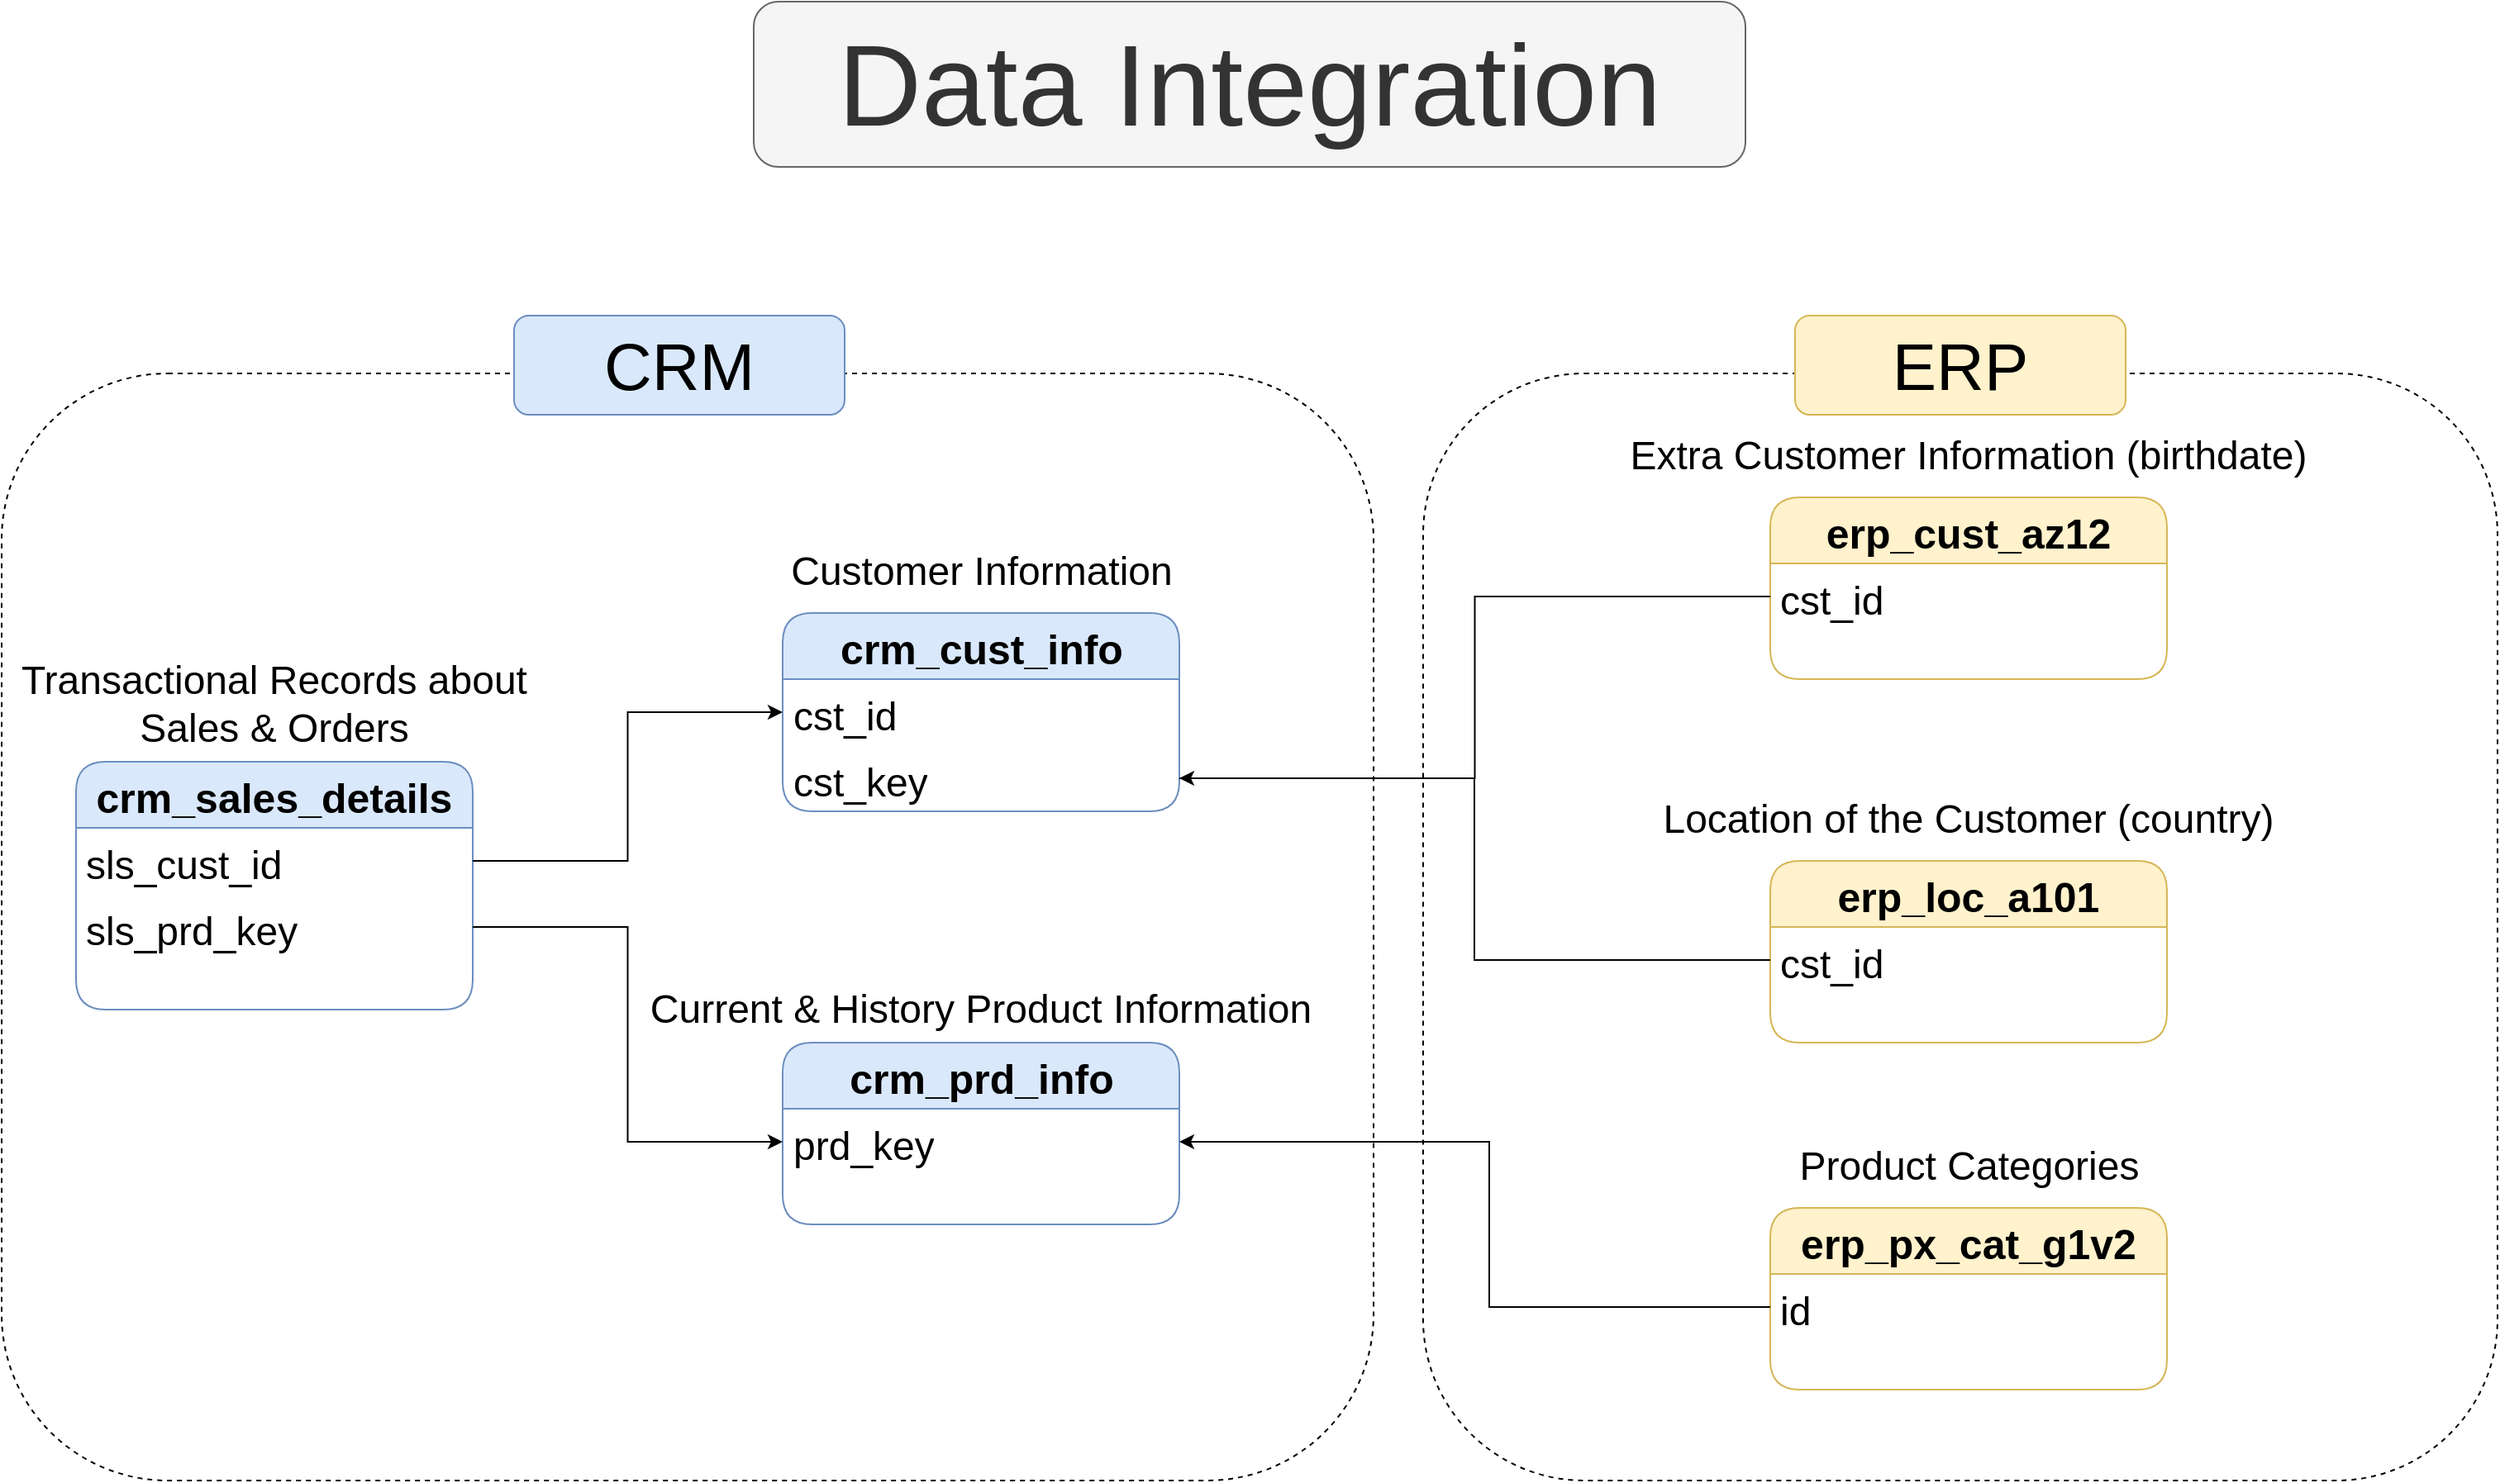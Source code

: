 <mxfile version="28.2.5">
  <diagram name="Page-1" id="N1ZM6T20fnDz_QbpjG7V">
    <mxGraphModel dx="2037" dy="1201" grid="0" gridSize="10" guides="1" tooltips="1" connect="1" arrows="1" fold="1" page="1" pageScale="1" pageWidth="1920" pageHeight="1200" math="0" shadow="0">
      <root>
        <mxCell id="0" />
        <mxCell id="1" parent="0" />
        <mxCell id="BD0qbniEymoDuLXpr2JN-53" value="&lt;font style=&quot;font-size: 70px;&quot;&gt;Data Integration&lt;/font&gt;" style="text;html=1;align=center;verticalAlign=middle;whiteSpace=wrap;rounded=1;fillColor=#f5f5f5;strokeColor=#666666;fontColor=#333333;" vertex="1" parent="1">
          <mxGeometry x="660" y="90" width="600" height="100" as="geometry" />
        </mxCell>
        <mxCell id="BD0qbniEymoDuLXpr2JN-54" value="" style="group" vertex="1" connectable="0" parent="1">
          <mxGeometry x="205" y="280" width="1510" height="705" as="geometry" />
        </mxCell>
        <mxCell id="BD0qbniEymoDuLXpr2JN-49" value="" style="rounded=1;whiteSpace=wrap;html=1;fillColor=none;dashed=1;" vertex="1" parent="BD0qbniEymoDuLXpr2JN-54">
          <mxGeometry y="35" width="830" height="670" as="geometry" />
        </mxCell>
        <mxCell id="BD0qbniEymoDuLXpr2JN-51" value="" style="rounded=1;whiteSpace=wrap;html=1;fillColor=none;dashed=1;" vertex="1" parent="BD0qbniEymoDuLXpr2JN-54">
          <mxGeometry x="860" y="35" width="650" height="670" as="geometry" />
        </mxCell>
        <mxCell id="BD0qbniEymoDuLXpr2JN-1" value="&lt;font style=&quot;font-size: 25px;&quot;&gt;&lt;b&gt;crm_cust_info&lt;/b&gt;&lt;/font&gt;" style="swimlane;fontStyle=0;childLayout=stackLayout;horizontal=1;startSize=40;horizontalStack=0;resizeParent=1;resizeParentMax=0;resizeLast=0;collapsible=1;marginBottom=0;whiteSpace=wrap;html=1;rounded=1;fontSize=30;fillColor=#dae8fc;strokeColor=#6c8ebf;" vertex="1" parent="BD0qbniEymoDuLXpr2JN-54">
          <mxGeometry x="472.5" y="180" width="240" height="120" as="geometry" />
        </mxCell>
        <mxCell id="BD0qbniEymoDuLXpr2JN-2" value="&lt;font style=&quot;font-size: 24px;&quot;&gt;cst_id&lt;/font&gt;" style="text;strokeColor=none;fillColor=none;align=left;verticalAlign=middle;spacingLeft=4;spacingRight=4;overflow=hidden;points=[[0,0.5],[1,0.5]];portConstraint=eastwest;rotatable=0;whiteSpace=wrap;html=1;fontSize=30;" vertex="1" parent="BD0qbniEymoDuLXpr2JN-1">
          <mxGeometry y="40" width="240" height="40" as="geometry" />
        </mxCell>
        <mxCell id="BD0qbniEymoDuLXpr2JN-24" value="&lt;font style=&quot;font-size: 24px;&quot;&gt;cst_key&lt;/font&gt;" style="text;strokeColor=none;fillColor=none;align=left;verticalAlign=middle;spacingLeft=4;spacingRight=4;overflow=hidden;points=[[0,0.5],[1,0.5]];portConstraint=eastwest;rotatable=0;whiteSpace=wrap;html=1;fontSize=30;" vertex="1" parent="BD0qbniEymoDuLXpr2JN-1">
          <mxGeometry y="80" width="240" height="40" as="geometry" />
        </mxCell>
        <mxCell id="BD0qbniEymoDuLXpr2JN-7" value="&lt;font style=&quot;font-size: 24px;&quot;&gt;Customer Information&lt;/font&gt;" style="text;html=1;align=center;verticalAlign=middle;whiteSpace=wrap;rounded=0;" vertex="1" parent="BD0qbniEymoDuLXpr2JN-54">
          <mxGeometry x="427.5" y="140" width="330" height="30" as="geometry" />
        </mxCell>
        <mxCell id="BD0qbniEymoDuLXpr2JN-8" value="&lt;font style=&quot;font-size: 25px;&quot;&gt;&lt;b&gt;crm_prd_info&lt;/b&gt;&lt;/font&gt;" style="swimlane;fontStyle=0;childLayout=stackLayout;horizontal=1;startSize=40;horizontalStack=0;resizeParent=1;resizeParentMax=0;resizeLast=0;collapsible=1;marginBottom=0;whiteSpace=wrap;html=1;rounded=1;fontSize=30;fillColor=#dae8fc;strokeColor=#6c8ebf;" vertex="1" parent="BD0qbniEymoDuLXpr2JN-54">
          <mxGeometry x="472.5" y="440" width="240" height="110" as="geometry" />
        </mxCell>
        <mxCell id="BD0qbniEymoDuLXpr2JN-9" value="&lt;font style=&quot;font-size: 24px;&quot;&gt;prd_key&lt;/font&gt;" style="text;strokeColor=none;fillColor=none;align=left;verticalAlign=middle;spacingLeft=4;spacingRight=4;overflow=hidden;points=[[0,0.5],[1,0.5]];portConstraint=eastwest;rotatable=0;whiteSpace=wrap;html=1;fontSize=30;" vertex="1" parent="BD0qbniEymoDuLXpr2JN-8">
          <mxGeometry y="40" width="240" height="40" as="geometry" />
        </mxCell>
        <mxCell id="BD0qbniEymoDuLXpr2JN-10" style="text;strokeColor=none;fillColor=none;align=left;verticalAlign=middle;spacingLeft=4;spacingRight=4;overflow=hidden;points=[[0,0.5],[1,0.5]];portConstraint=eastwest;rotatable=0;whiteSpace=wrap;html=1;fontSize=30;" vertex="1" parent="BD0qbniEymoDuLXpr2JN-8">
          <mxGeometry y="80" width="240" height="30" as="geometry" />
        </mxCell>
        <mxCell id="BD0qbniEymoDuLXpr2JN-11" value="&lt;font style=&quot;font-size: 24px;&quot;&gt;Current &amp;amp; History Product Information&lt;/font&gt;" style="text;html=1;align=center;verticalAlign=middle;whiteSpace=wrap;rounded=0;" vertex="1" parent="BD0qbniEymoDuLXpr2JN-54">
          <mxGeometry x="390" y="400" width="405" height="40" as="geometry" />
        </mxCell>
        <mxCell id="BD0qbniEymoDuLXpr2JN-12" value="&lt;font style=&quot;font-size: 25px;&quot;&gt;&lt;b&gt;crm_sales_details&lt;/b&gt;&lt;/font&gt;" style="swimlane;fontStyle=0;childLayout=stackLayout;horizontal=1;startSize=40;horizontalStack=0;resizeParent=1;resizeParentMax=0;resizeLast=0;collapsible=1;marginBottom=0;whiteSpace=wrap;html=1;rounded=1;fontSize=30;fillColor=#dae8fc;strokeColor=#6c8ebf;" vertex="1" parent="BD0qbniEymoDuLXpr2JN-54">
          <mxGeometry x="45" y="270" width="240" height="150" as="geometry" />
        </mxCell>
        <mxCell id="BD0qbniEymoDuLXpr2JN-13" value="&lt;font style=&quot;font-size: 24px;&quot;&gt;sls_cust_id&lt;/font&gt;" style="text;strokeColor=none;fillColor=none;align=left;verticalAlign=middle;spacingLeft=4;spacingRight=4;overflow=hidden;points=[[0,0.5],[1,0.5]];portConstraint=eastwest;rotatable=0;whiteSpace=wrap;html=1;fontSize=30;" vertex="1" parent="BD0qbniEymoDuLXpr2JN-12">
          <mxGeometry y="40" width="240" height="40" as="geometry" />
        </mxCell>
        <mxCell id="BD0qbniEymoDuLXpr2JN-16" value="&lt;font style=&quot;font-size: 24px;&quot;&gt;sls_prd_key&lt;/font&gt;&lt;div&gt;&lt;font style=&quot;font-size: 24px;&quot;&gt;&lt;br&gt;&lt;/font&gt;&lt;/div&gt;" style="text;strokeColor=none;fillColor=none;align=left;verticalAlign=middle;spacingLeft=4;spacingRight=4;overflow=hidden;points=[[0,0.5],[1,0.5]];portConstraint=eastwest;rotatable=0;whiteSpace=wrap;html=1;fontSize=30;" vertex="1" parent="BD0qbniEymoDuLXpr2JN-12">
          <mxGeometry y="80" width="240" height="40" as="geometry" />
        </mxCell>
        <mxCell id="BD0qbniEymoDuLXpr2JN-14" style="text;strokeColor=none;fillColor=none;align=left;verticalAlign=middle;spacingLeft=4;spacingRight=4;overflow=hidden;points=[[0,0.5],[1,0.5]];portConstraint=eastwest;rotatable=0;whiteSpace=wrap;html=1;fontSize=30;" vertex="1" parent="BD0qbniEymoDuLXpr2JN-12">
          <mxGeometry y="120" width="240" height="30" as="geometry" />
        </mxCell>
        <mxCell id="BD0qbniEymoDuLXpr2JN-15" value="&lt;font style=&quot;font-size: 24px;&quot;&gt;Transactional Records about Sales &amp;amp; Orders&lt;/font&gt;" style="text;html=1;align=center;verticalAlign=middle;whiteSpace=wrap;rounded=0;" vertex="1" parent="BD0qbniEymoDuLXpr2JN-54">
          <mxGeometry y="200" width="330" height="70" as="geometry" />
        </mxCell>
        <mxCell id="BD0qbniEymoDuLXpr2JN-17" style="edgeStyle=orthogonalEdgeStyle;rounded=0;orthogonalLoop=1;jettySize=auto;html=1;" edge="1" parent="BD0qbniEymoDuLXpr2JN-54" source="BD0qbniEymoDuLXpr2JN-13" target="BD0qbniEymoDuLXpr2JN-2">
          <mxGeometry relative="1" as="geometry" />
        </mxCell>
        <mxCell id="BD0qbniEymoDuLXpr2JN-18" style="edgeStyle=orthogonalEdgeStyle;rounded=0;orthogonalLoop=1;jettySize=auto;html=1;entryX=0;entryY=0.5;entryDx=0;entryDy=0;" edge="1" parent="BD0qbniEymoDuLXpr2JN-54" source="BD0qbniEymoDuLXpr2JN-16" target="BD0qbniEymoDuLXpr2JN-9">
          <mxGeometry relative="1" as="geometry" />
        </mxCell>
        <mxCell id="BD0qbniEymoDuLXpr2JN-20" value="&lt;span style=&quot;font-size: 25px;&quot;&gt;&lt;b&gt;erp_cust_az12&lt;/b&gt;&lt;/span&gt;" style="swimlane;fontStyle=0;childLayout=stackLayout;horizontal=1;startSize=40;horizontalStack=0;resizeParent=1;resizeParentMax=0;resizeLast=0;collapsible=1;marginBottom=0;whiteSpace=wrap;html=1;rounded=1;fontSize=30;fillColor=#fff2cc;strokeColor=#d6b656;" vertex="1" parent="BD0qbniEymoDuLXpr2JN-54">
          <mxGeometry x="1070" y="110" width="240" height="110" as="geometry" />
        </mxCell>
        <mxCell id="BD0qbniEymoDuLXpr2JN-21" value="&lt;font style=&quot;font-size: 24px;&quot;&gt;cst_id&lt;/font&gt;" style="text;strokeColor=none;fillColor=none;align=left;verticalAlign=middle;spacingLeft=4;spacingRight=4;overflow=hidden;points=[[0,0.5],[1,0.5]];portConstraint=eastwest;rotatable=0;whiteSpace=wrap;html=1;fontSize=30;" vertex="1" parent="BD0qbniEymoDuLXpr2JN-20">
          <mxGeometry y="40" width="240" height="40" as="geometry" />
        </mxCell>
        <mxCell id="BD0qbniEymoDuLXpr2JN-22" style="text;strokeColor=none;fillColor=none;align=left;verticalAlign=middle;spacingLeft=4;spacingRight=4;overflow=hidden;points=[[0,0.5],[1,0.5]];portConstraint=eastwest;rotatable=0;whiteSpace=wrap;html=1;fontSize=30;" vertex="1" parent="BD0qbniEymoDuLXpr2JN-20">
          <mxGeometry y="80" width="240" height="30" as="geometry" />
        </mxCell>
        <mxCell id="BD0qbniEymoDuLXpr2JN-23" value="&lt;font style=&quot;font-size: 24px;&quot;&gt;Extra Customer Information (birthdate)&lt;/font&gt;" style="text;html=1;align=center;verticalAlign=middle;whiteSpace=wrap;rounded=0;" vertex="1" parent="BD0qbniEymoDuLXpr2JN-54">
          <mxGeometry x="970" y="70" width="440" height="30" as="geometry" />
        </mxCell>
        <mxCell id="BD0qbniEymoDuLXpr2JN-26" style="edgeStyle=orthogonalEdgeStyle;rounded=0;orthogonalLoop=1;jettySize=auto;html=1;entryX=1;entryY=0.5;entryDx=0;entryDy=0;" edge="1" parent="BD0qbniEymoDuLXpr2JN-54" source="BD0qbniEymoDuLXpr2JN-21" target="BD0qbniEymoDuLXpr2JN-24">
          <mxGeometry relative="1" as="geometry" />
        </mxCell>
        <mxCell id="BD0qbniEymoDuLXpr2JN-27" value="&lt;span style=&quot;font-size: 25px;&quot;&gt;&lt;b&gt;erp_loc_a101&lt;/b&gt;&lt;/span&gt;" style="swimlane;fontStyle=0;childLayout=stackLayout;horizontal=1;startSize=40;horizontalStack=0;resizeParent=1;resizeParentMax=0;resizeLast=0;collapsible=1;marginBottom=0;whiteSpace=wrap;html=1;rounded=1;fontSize=30;fillColor=#fff2cc;strokeColor=#d6b656;" vertex="1" parent="BD0qbniEymoDuLXpr2JN-54">
          <mxGeometry x="1070" y="330" width="240" height="110" as="geometry" />
        </mxCell>
        <mxCell id="BD0qbniEymoDuLXpr2JN-28" value="&lt;font style=&quot;font-size: 24px;&quot;&gt;cst_id&lt;/font&gt;" style="text;strokeColor=none;fillColor=none;align=left;verticalAlign=middle;spacingLeft=4;spacingRight=4;overflow=hidden;points=[[0,0.5],[1,0.5]];portConstraint=eastwest;rotatable=0;whiteSpace=wrap;html=1;fontSize=30;" vertex="1" parent="BD0qbniEymoDuLXpr2JN-27">
          <mxGeometry y="40" width="240" height="40" as="geometry" />
        </mxCell>
        <mxCell id="BD0qbniEymoDuLXpr2JN-29" style="text;strokeColor=none;fillColor=none;align=left;verticalAlign=middle;spacingLeft=4;spacingRight=4;overflow=hidden;points=[[0,0.5],[1,0.5]];portConstraint=eastwest;rotatable=0;whiteSpace=wrap;html=1;fontSize=30;" vertex="1" parent="BD0qbniEymoDuLXpr2JN-27">
          <mxGeometry y="80" width="240" height="30" as="geometry" />
        </mxCell>
        <mxCell id="BD0qbniEymoDuLXpr2JN-30" value="&lt;font style=&quot;font-size: 24px;&quot;&gt;Location of the Customer (country)&lt;/font&gt;" style="text;html=1;align=center;verticalAlign=middle;whiteSpace=wrap;rounded=0;" vertex="1" parent="BD0qbniEymoDuLXpr2JN-54">
          <mxGeometry x="970" y="290" width="440" height="30" as="geometry" />
        </mxCell>
        <mxCell id="BD0qbniEymoDuLXpr2JN-31" style="edgeStyle=orthogonalEdgeStyle;rounded=0;orthogonalLoop=1;jettySize=auto;html=1;entryX=1;entryY=0.5;entryDx=0;entryDy=0;endArrow=none;endFill=0;" edge="1" parent="BD0qbniEymoDuLXpr2JN-54" source="BD0qbniEymoDuLXpr2JN-28" target="BD0qbniEymoDuLXpr2JN-24">
          <mxGeometry relative="1" as="geometry">
            <Array as="points">
              <mxPoint x="891" y="390" />
              <mxPoint x="891" y="280" />
            </Array>
          </mxGeometry>
        </mxCell>
        <mxCell id="BD0qbniEymoDuLXpr2JN-32" value="&lt;span style=&quot;font-size: 25px;&quot;&gt;&lt;b&gt;erp_px_cat_g1v2&lt;/b&gt;&lt;/span&gt;" style="swimlane;fontStyle=0;childLayout=stackLayout;horizontal=1;startSize=40;horizontalStack=0;resizeParent=1;resizeParentMax=0;resizeLast=0;collapsible=1;marginBottom=0;whiteSpace=wrap;html=1;rounded=1;fontSize=30;fillColor=#fff2cc;strokeColor=#d6b656;" vertex="1" parent="BD0qbniEymoDuLXpr2JN-54">
          <mxGeometry x="1070" y="540" width="240" height="110" as="geometry" />
        </mxCell>
        <mxCell id="BD0qbniEymoDuLXpr2JN-33" value="&lt;font style=&quot;font-size: 24px;&quot;&gt;id&lt;/font&gt;" style="text;strokeColor=none;fillColor=none;align=left;verticalAlign=middle;spacingLeft=4;spacingRight=4;overflow=hidden;points=[[0,0.5],[1,0.5]];portConstraint=eastwest;rotatable=0;whiteSpace=wrap;html=1;fontSize=30;" vertex="1" parent="BD0qbniEymoDuLXpr2JN-32">
          <mxGeometry y="40" width="240" height="40" as="geometry" />
        </mxCell>
        <mxCell id="BD0qbniEymoDuLXpr2JN-34" style="text;strokeColor=none;fillColor=none;align=left;verticalAlign=middle;spacingLeft=4;spacingRight=4;overflow=hidden;points=[[0,0.5],[1,0.5]];portConstraint=eastwest;rotatable=0;whiteSpace=wrap;html=1;fontSize=30;" vertex="1" parent="BD0qbniEymoDuLXpr2JN-32">
          <mxGeometry y="80" width="240" height="30" as="geometry" />
        </mxCell>
        <mxCell id="BD0qbniEymoDuLXpr2JN-35" value="&lt;font style=&quot;font-size: 24px;&quot;&gt;Product Categories&lt;/font&gt;" style="text;html=1;align=center;verticalAlign=middle;whiteSpace=wrap;rounded=0;" vertex="1" parent="BD0qbniEymoDuLXpr2JN-54">
          <mxGeometry x="1072.5" y="500" width="235" height="30" as="geometry" />
        </mxCell>
        <mxCell id="BD0qbniEymoDuLXpr2JN-37" style="edgeStyle=orthogonalEdgeStyle;rounded=0;orthogonalLoop=1;jettySize=auto;html=1;entryX=1;entryY=0.5;entryDx=0;entryDy=0;" edge="1" parent="BD0qbniEymoDuLXpr2JN-54" source="BD0qbniEymoDuLXpr2JN-33" target="BD0qbniEymoDuLXpr2JN-9">
          <mxGeometry relative="1" as="geometry">
            <Array as="points">
              <mxPoint x="900" y="600" />
              <mxPoint x="900" y="500" />
            </Array>
          </mxGeometry>
        </mxCell>
        <mxCell id="BD0qbniEymoDuLXpr2JN-50" value="&lt;font style=&quot;font-size: 40px;&quot;&gt;CRM&lt;/font&gt;" style="rounded=1;whiteSpace=wrap;html=1;fillColor=#dae8fc;strokeColor=#6c8ebf;" vertex="1" parent="BD0qbniEymoDuLXpr2JN-54">
          <mxGeometry x="310" width="200" height="60" as="geometry" />
        </mxCell>
        <mxCell id="BD0qbniEymoDuLXpr2JN-52" value="&lt;font style=&quot;font-size: 40px;&quot;&gt;ERP&lt;/font&gt;" style="rounded=1;whiteSpace=wrap;html=1;fillColor=#fff2cc;strokeColor=#d6b656;" vertex="1" parent="BD0qbniEymoDuLXpr2JN-54">
          <mxGeometry x="1085" width="200" height="60" as="geometry" />
        </mxCell>
      </root>
    </mxGraphModel>
  </diagram>
</mxfile>
